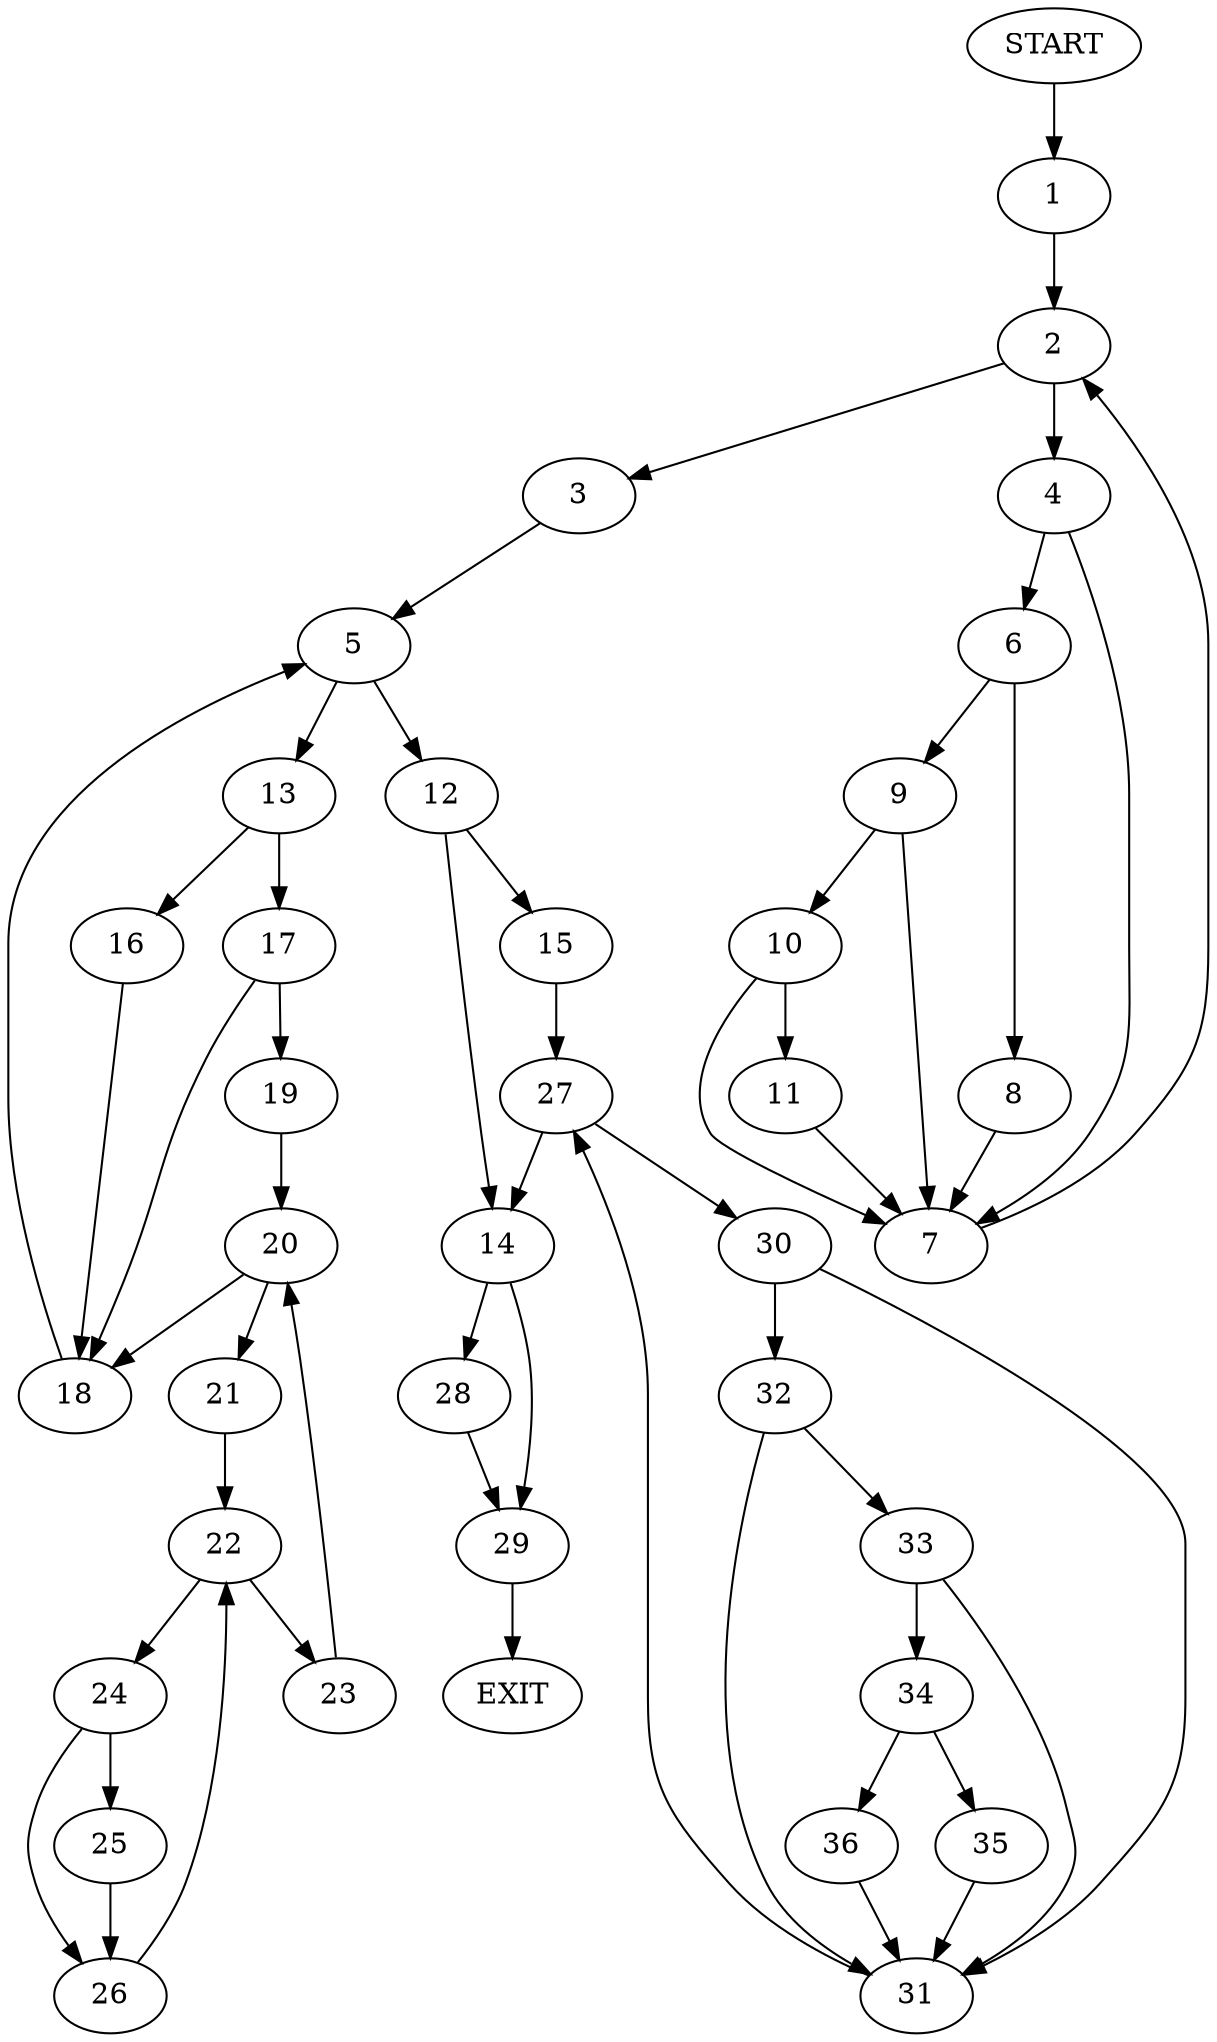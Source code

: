 digraph {
0 [label="START"]
37 [label="EXIT"]
0 -> 1
1 -> 2
2 -> 3
2 -> 4
3 -> 5
4 -> 6
4 -> 7
7 -> 2
6 -> 8
6 -> 9
8 -> 7
9 -> 7
9 -> 10
10 -> 11
10 -> 7
11 -> 7
5 -> 12
5 -> 13
12 -> 14
12 -> 15
13 -> 16
13 -> 17
16 -> 18
17 -> 18
17 -> 19
18 -> 5
19 -> 20
20 -> 18
20 -> 21
21 -> 22
22 -> 23
22 -> 24
23 -> 20
24 -> 25
24 -> 26
26 -> 22
25 -> 26
15 -> 27
14 -> 28
14 -> 29
27 -> 14
27 -> 30
30 -> 31
30 -> 32
31 -> 27
32 -> 31
32 -> 33
33 -> 31
33 -> 34
34 -> 35
34 -> 36
36 -> 31
35 -> 31
28 -> 29
29 -> 37
}

